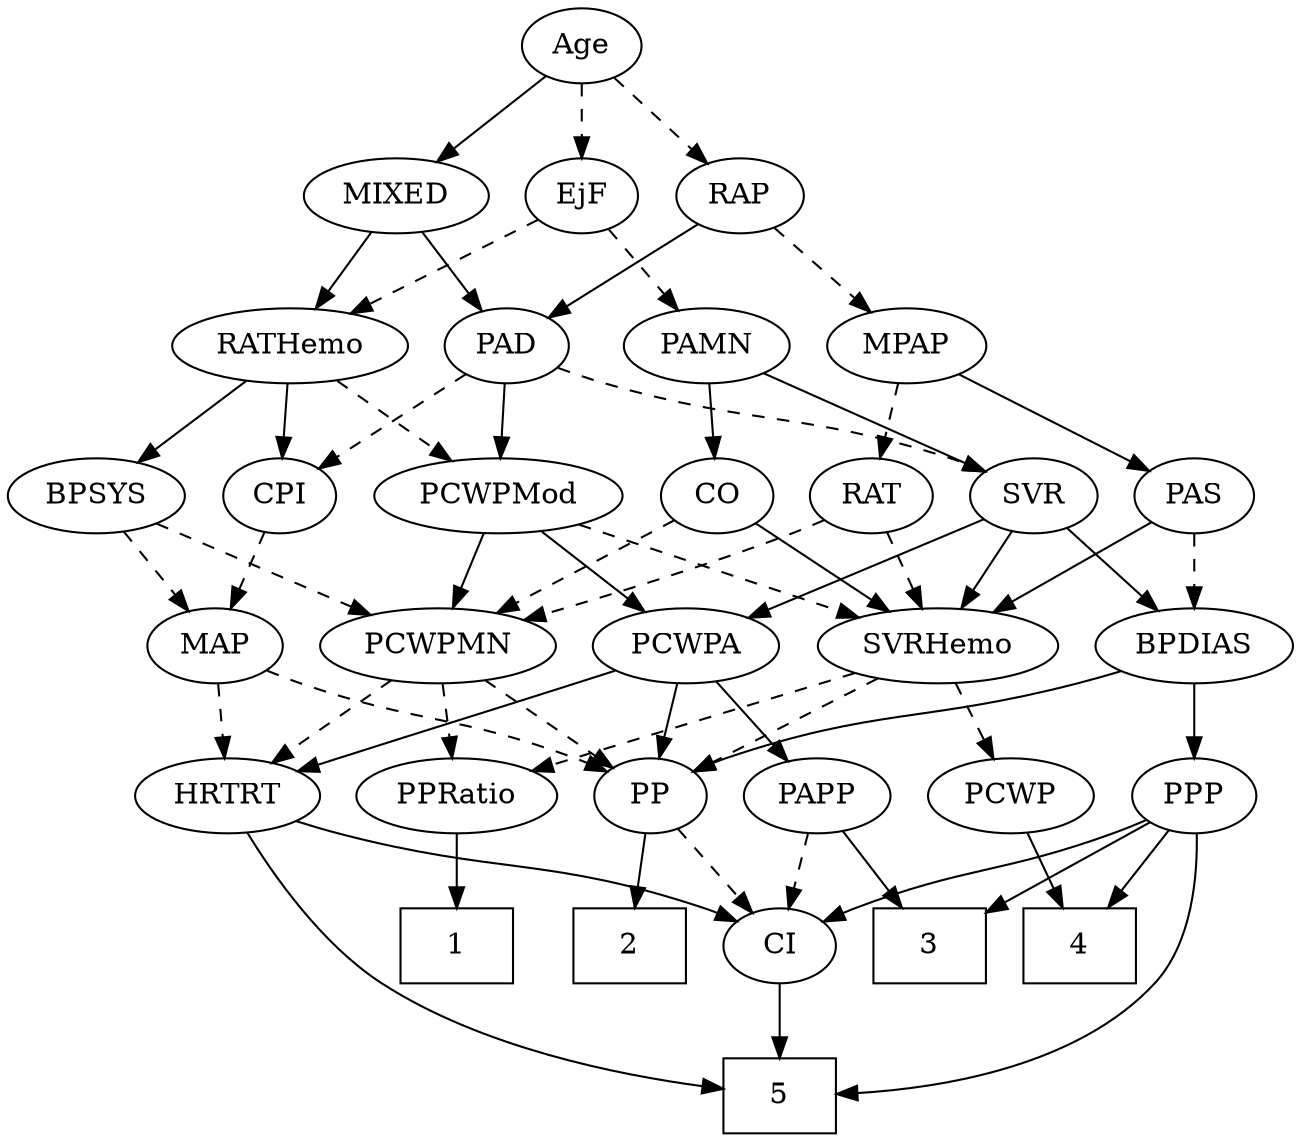 strict digraph {
	graph [bb="0,0,574.94,540"];
	node [label="\N"];
	1	[height=0.5,
		pos="197.7,90",
		shape=box,
		width=0.75];
	2	[height=0.5,
		pos="269.7,90",
		shape=box,
		width=0.75];
	3	[height=0.5,
		pos="413.7,90",
		shape=box,
		width=0.75];
	4	[height=0.5,
		pos="485.7,90",
		shape=box,
		width=0.75];
	5	[height=0.5,
		pos="341.7,18",
		shape=box,
		width=0.75];
	Age	[height=0.5,
		pos="256.7,522",
		width=0.75];
	EjF	[height=0.5,
		pos="256.7,450",
		width=0.75];
	Age -> EjF	[pos="e,256.7,468.1 256.7,503.7 256.7,495.98 256.7,486.71 256.7,478.11",
		style=dashed];
	RAP	[height=0.5,
		pos="329.7,450",
		width=0.77632];
	Age -> RAP	[pos="e,314.7,465.38 271.47,506.83 281.79,496.94 295.76,483.55 307.42,472.36",
		style=dashed];
	MIXED	[height=0.5,
		pos="171.7,450",
		width=1.1193];
	Age -> MIXED	[pos="e,190.1,466.16 240.31,507.5 228.29,497.61 211.72,483.96 197.88,472.56",
		style=solid];
	PAMN	[height=0.5,
		pos="310.7,378",
		width=1.011];
	EjF -> PAMN	[pos="e,298.37,394.98 268.68,433.46 275.58,424.53 284.38,413.11 292.15,403.04",
		style=dashed];
	RATHemo	[height=0.5,
		pos="124.7,378",
		width=1.3721];
	EjF -> RATHemo	[pos="e,151.57,393.25 236.07,438.06 215.88,427.36 184.72,410.83 160.48,397.98",
		style=dashed];
	MPAP	[height=0.5,
		pos="399.7,378",
		width=0.97491];
	RAP -> MPAP	[pos="e,384.24,394.46 344.2,434.5 353.7,425 366.31,412.38 377.11,401.58",
		style=dashed];
	PAD	[height=0.5,
		pos="220.7,378",
		width=0.79437];
	RAP -> PAD	[pos="e,240.11,391.47 310.46,436.65 293.29,425.62 267.93,409.33 248.54,396.88",
		style=solid];
	MIXED -> PAD	[pos="e,209.5,394.99 183.31,432.41 189.38,423.74 196.92,412.97 203.63,403.38",
		style=solid];
	MIXED -> RATHemo	[pos="e,136.08,395.96 160.56,432.41 154.96,424.08 148.06,413.8 141.81,404.49",
		style=solid];
	PAS	[height=0.5,
		pos="532.7,306",
		width=0.75];
	MPAP -> PAS	[pos="e,512.18,317.8 423.47,364.49 445.77,352.75 479.17,335.17 503.17,322.54",
		style=solid];
	RAT	[height=0.5,
		pos="386.7,306",
		width=0.75827];
	MPAP -> RAT	[pos="e,389.9,324.28 396.55,360.05 395.12,352.35 393.39,343.03 391.78,334.36",
		style=dashed];
	BPSYS	[height=0.5,
		pos="37.697,306",
		width=1.0471];
	PCWPMN	[height=0.5,
		pos="202.7,234",
		width=1.3902];
	BPSYS -> PCWPMN	[pos="e,171.47,248.25 64.943,293.44 91.373,282.23 131.81,265.08 162.04,252.25",
		style=dashed];
	MAP	[height=0.5,
		pos="103.7,234",
		width=0.84854];
	BPSYS -> MAP	[pos="e,89.233,250.34 52.673,289.12 61.402,279.86 72.557,268.03 82.21,257.79",
		style=dashed];
	CPI	[height=0.5,
		pos="120.7,306",
		width=0.75];
	PAD -> CPI	[pos="e,138.59,319.52 202.36,364.16 186.89,353.34 164.57,337.71 147.17,325.53",
		style=dashed];
	SVR	[height=0.5,
		pos="459.7,306",
		width=0.77632];
	PAD -> SVR	[pos="e,438.09,317.83 244.31,367.39 251.15,364.8 258.66,362.12 265.7,360 334.23,339.3 354.93,347.07 422.7,324 424.6,323.35 426.55,322.64 \
428.49,321.88",
		style=dashed];
	PCWPMod	[height=0.5,
		pos="217.7,306",
		width=1.4443];
	PAD -> PCWPMod	[pos="e,218.43,324.1 219.96,359.7 219.62,351.98 219.23,342.71 218.86,334.11",
		style=solid];
	CO	[height=0.5,
		pos="314.7,306",
		width=0.75];
	CO -> PCWPMN	[pos="e,226.47,249.86 295.7,293.13 279.14,282.77 254.76,267.54 235.12,255.26",
		style=dashed];
	SVRHemo	[height=0.5,
		pos="422.7,234",
		width=1.3902];
	CO -> SVRHemo	[pos="e,399.59,249.97 333.51,292.81 349.37,282.53 372.4,267.6 391.09,255.49",
		style=solid];
	PAS -> SVRHemo	[pos="e,446.23,249.97 513.54,292.81 497.38,282.53 473.92,267.6 454.89,255.49",
		style=solid];
	BPDIAS	[height=0.5,
		pos="532.7,234",
		width=1.1735];
	PAS -> BPDIAS	[pos="e,532.7,252.1 532.7,287.7 532.7,279.98 532.7,270.71 532.7,262.11",
		style=dashed];
	PAMN -> CO	[pos="e,313.72,324.1 311.69,359.7 312.13,351.98 312.66,342.71 313.15,334.11",
		style=solid];
	PAMN -> SVR	[pos="e,437.81,317.28 336.31,364.97 361.91,352.94 401.31,334.43 428.67,321.58",
		style=solid];
	RATHemo -> BPSYS	[pos="e,56.17,321.86 104.96,361.12 92.832,351.36 77.158,338.75 63.991,328.16",
		style=solid];
	RATHemo -> CPI	[pos="e,121.67,324.1 123.71,359.7 123.27,351.98 122.74,342.71 122.25,334.11",
		style=solid];
	RATHemo -> PCWPMod	[pos="e,196.79,322.73 145.34,361.46 158.01,351.93 174.44,339.56 188.44,329.02",
		style=dashed];
	CPI -> MAP	[pos="e,107.89,252.28 116.58,288.05 114.69,280.26 112.4,270.82 110.27,262.08",
		style=dashed];
	RAT -> PCWPMN	[pos="e,238.35,246.68 365.53,294.59 360.69,292.32 355.55,290.01 350.7,288 316.71,273.93 277.49,259.99 247.97,249.93",
		style=dashed];
	RAT -> SVRHemo	[pos="e,413.89,252.12 395.05,288.76 399.24,280.61 404.42,270.53 409.17,261.31",
		style=dashed];
	PCWPA	[height=0.5,
		pos="312.7,234",
		width=1.1555];
	SVR -> PCWPA	[pos="e,339.6,247.81 437.69,294.52 414.16,283.32 376.48,265.37 348.63,252.11",
		style=solid];
	SVR -> SVRHemo	[pos="e,431.75,252.12 451.12,288.76 446.76,280.53 441.36,270.32 436.45,261.02",
		style=solid];
	SVR -> BPDIAS	[pos="e,516.32,250.7 474.82,290.5 484.66,281.06 497.7,268.56 508.91,257.81",
		style=solid];
	PCWPMod -> PCWPA	[pos="e,292.65,249.77 238.78,289.46 252.21,279.57 269.78,266.62 284.42,255.83",
		style=solid];
	PCWPMod -> PCWPMN	[pos="e,206.36,252.1 213.99,287.7 212.34,279.98 210.35,270.71 208.51,262.11",
		style=solid];
	PCWPMod -> SVRHemo	[pos="e,387.74,246.94 253.4,292.81 288.05,280.98 340.73,262.99 378.11,250.23",
		style=dashed];
	PP	[height=0.5,
		pos="290.7,162",
		width=0.75];
	PCWPA -> PP	[pos="e,295.97,179.79 307.37,216.05 304.86,208.06 301.8,198.33 298.99,189.4",
		style=solid];
	PAPP	[height=0.5,
		pos="367.7,162",
		width=0.88464];
	PCWPA -> PAPP	[pos="e,355.39,178.67 325.45,216.76 332.49,207.8 341.37,196.51 349.16,186.59",
		style=solid];
	HRTRT	[height=0.5,
		pos="108.7,162",
		width=1.1013];
	PCWPA -> HRTRT	[pos="e,138.89,173.76 280.69,222.26 249.12,211.64 199.53,194.86 156.7,180 154,179.06 151.21,178.09 148.41,177.11",
		style=solid];
	PCWPMN -> PP	[pos="e,274.06,176.24 222.67,217.12 235.52,206.89 252.31,193.53 266,182.65",
		style=dashed];
	PPRatio	[height=0.5,
		pos="205.7,162",
		width=1.1013];
	PCWPMN -> PPRatio	[pos="e,204.96,180.1 203.44,215.7 203.77,207.98 204.17,198.71 204.53,190.11",
		style=dashed];
	PCWPMN -> HRTRT	[pos="e,128.53,177.77 181.84,217.46 168.54,207.57 151.16,194.62 136.67,183.83",
		style=dashed];
	SVRHemo -> PP	[pos="e,311.21,173.88 395.67,218.67 373.75,207.05 342.92,190.69 320.33,178.72",
		style=dashed];
	SVRHemo -> PPRatio	[pos="e,235.97,173.65 385.89,221.72 351.79,211.19 299.7,194.9 254.7,180 251.76,179.03 248.72,178.01 245.67,176.97",
		style=dashed];
	PCWP	[height=0.5,
		pos="452.7,162",
		width=0.97491];
	SVRHemo -> PCWP	[pos="e,445.5,179.79 429.96,216.05 433.42,207.97 437.64,198.12 441.51,189.11",
		style=dashed];
	BPDIAS -> PP	[pos="e,311.32,173.66 501.01,221.93 494.65,219.85 487.98,217.77 481.7,216 413.63,196.8 393.49,203.23 326.7,180 324.79,179.34 322.84,178.6 \
320.9,177.82",
		style=solid];
	PPP	[height=0.5,
		pos="532.7,162",
		width=0.75];
	BPDIAS -> PPP	[pos="e,532.7,180.1 532.7,215.7 532.7,207.98 532.7,198.71 532.7,190.11",
		style=solid];
	MAP -> PP	[pos="e,269.57,173.52 127.67,222.4 132.92,220.2 138.47,217.96 143.7,216 192.28,197.84 206.48,199.11 254.7,180 256.53,179.27 258.4,178.5 \
260.27,177.69",
		style=dashed];
	MAP -> HRTRT	[pos="e,107.47,180.1 104.93,215.7 105.48,207.98 106.15,198.71 106.76,190.11",
		style=dashed];
	PP -> 2	[pos="e,274.88,108.28 285.61,144.05 283.27,136.26 280.44,126.82 277.82,118.08",
		style=solid];
	CI	[height=0.5,
		pos="341.7,90",
		width=0.75];
	PP -> CI	[pos="e,330.41,106.49 302.02,145.46 308.62,136.4 317.08,124.79 324.49,114.61",
		style=dashed];
	PPP -> 3	[pos="e,440.95,107.03 513.05,149.44 495.91,139.36 470.61,124.48 449.83,112.26",
		style=solid];
	PPP -> 4	[pos="e,497.31,108.29 522.03,145.12 516.39,136.72 509.33,126.2 502.93,116.67",
		style=solid];
	PPP -> 5	[pos="e,368.84,18.4 535.65,144.1 538.06,124.42 538.72,92.061 521.7,72 486.43,30.441 420.37,20.567 378.83,18.713",
		style=solid];
	PPP -> CI	[pos="e,362.79,101.6 511.6,150.4 506.76,148.15 501.6,145.89 496.7,144 445.13,124.15 429.26,127.85 377.7,108 375.86,107.29 373.98,106.53 \
372.1,105.74",
		style=solid];
	PPRatio -> 1	[pos="e,199.65,108.1 203.72,143.7 202.84,135.98 201.78,126.71 200.8,118.11",
		style=solid];
	PCWP -> 4	[pos="e,477.47,108.45 460.52,144.41 464.27,136.45 468.86,126.72 473.08,117.76",
		style=solid];
	CI -> 5	[pos="e,341.7,36.104 341.7,71.697 341.7,63.983 341.7,54.712 341.7,46.112",
		style=solid];
	PAPP -> 3	[pos="e,402.44,108.12 378.37,144.76 383.84,136.44 390.63,126.1 396.79,116.73",
		style=solid];
	PAPP -> CI	[pos="e,347.93,107.79 361.4,144.05 358.43,136.06 354.82,126.33 351.5,117.4",
		style=dashed];
	HRTRT -> 5	[pos="e,314.51,20.861 114.45,143.96 122.1,123.84 137.55,90.745 161.7,72 203.66,39.433 265.19,26.851 304.34,22.007",
		style=solid];
	HRTRT -> CI	[pos="e,321.06,101.63 138.5,149.91 144.49,147.83 150.76,145.76 156.7,144 222,124.6 241.45,130.66 305.7,108 307.6,107.33 309.54,106.59 \
311.49,105.8",
		style=solid];
}
